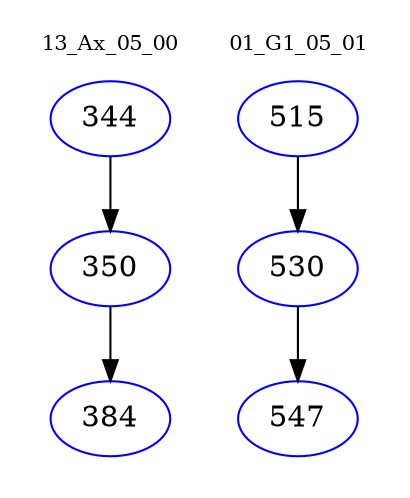 digraph{
subgraph cluster_0 {
color = white
label = "13_Ax_05_00";
fontsize=10;
T0_344 [label="344", color="blue"]
T0_344 -> T0_350 [color="black"]
T0_350 [label="350", color="blue"]
T0_350 -> T0_384 [color="black"]
T0_384 [label="384", color="blue"]
}
subgraph cluster_1 {
color = white
label = "01_G1_05_01";
fontsize=10;
T1_515 [label="515", color="blue"]
T1_515 -> T1_530 [color="black"]
T1_530 [label="530", color="blue"]
T1_530 -> T1_547 [color="black"]
T1_547 [label="547", color="blue"]
}
}
